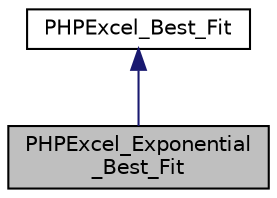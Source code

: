 digraph "PHPExcel_Exponential_Best_Fit"
{
  edge [fontname="Helvetica",fontsize="10",labelfontname="Helvetica",labelfontsize="10"];
  node [fontname="Helvetica",fontsize="10",shape=record];
  Node0 [label="PHPExcel_Exponential\l_Best_Fit",height=0.2,width=0.4,color="black", fillcolor="grey75", style="filled", fontcolor="black"];
  Node1 -> Node0 [dir="back",color="midnightblue",fontsize="10",style="solid",fontname="Helvetica"];
  Node1 [label="PHPExcel_Best_Fit",height=0.2,width=0.4,color="black", fillcolor="white", style="filled",URL="$class_p_h_p_excel___best___fit.html"];
}
